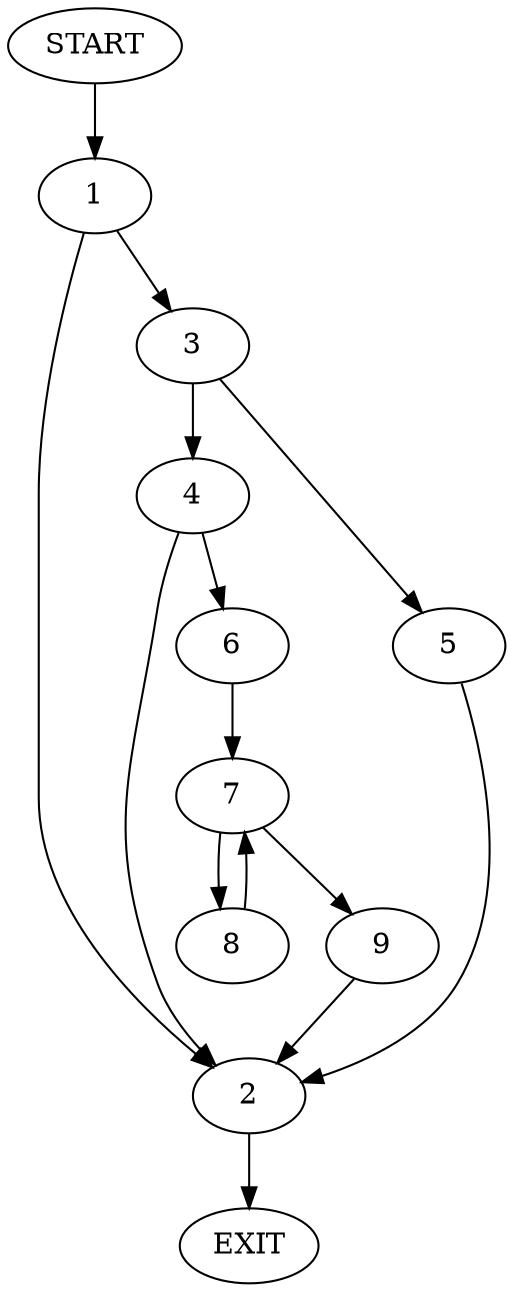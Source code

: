 digraph {
0 [label="START"]
10 [label="EXIT"]
0 -> 1
1 -> 2
1 -> 3
2 -> 10
3 -> 4
3 -> 5
4 -> 2
4 -> 6
5 -> 2
6 -> 7
7 -> 8
7 -> 9
9 -> 2
8 -> 7
}
